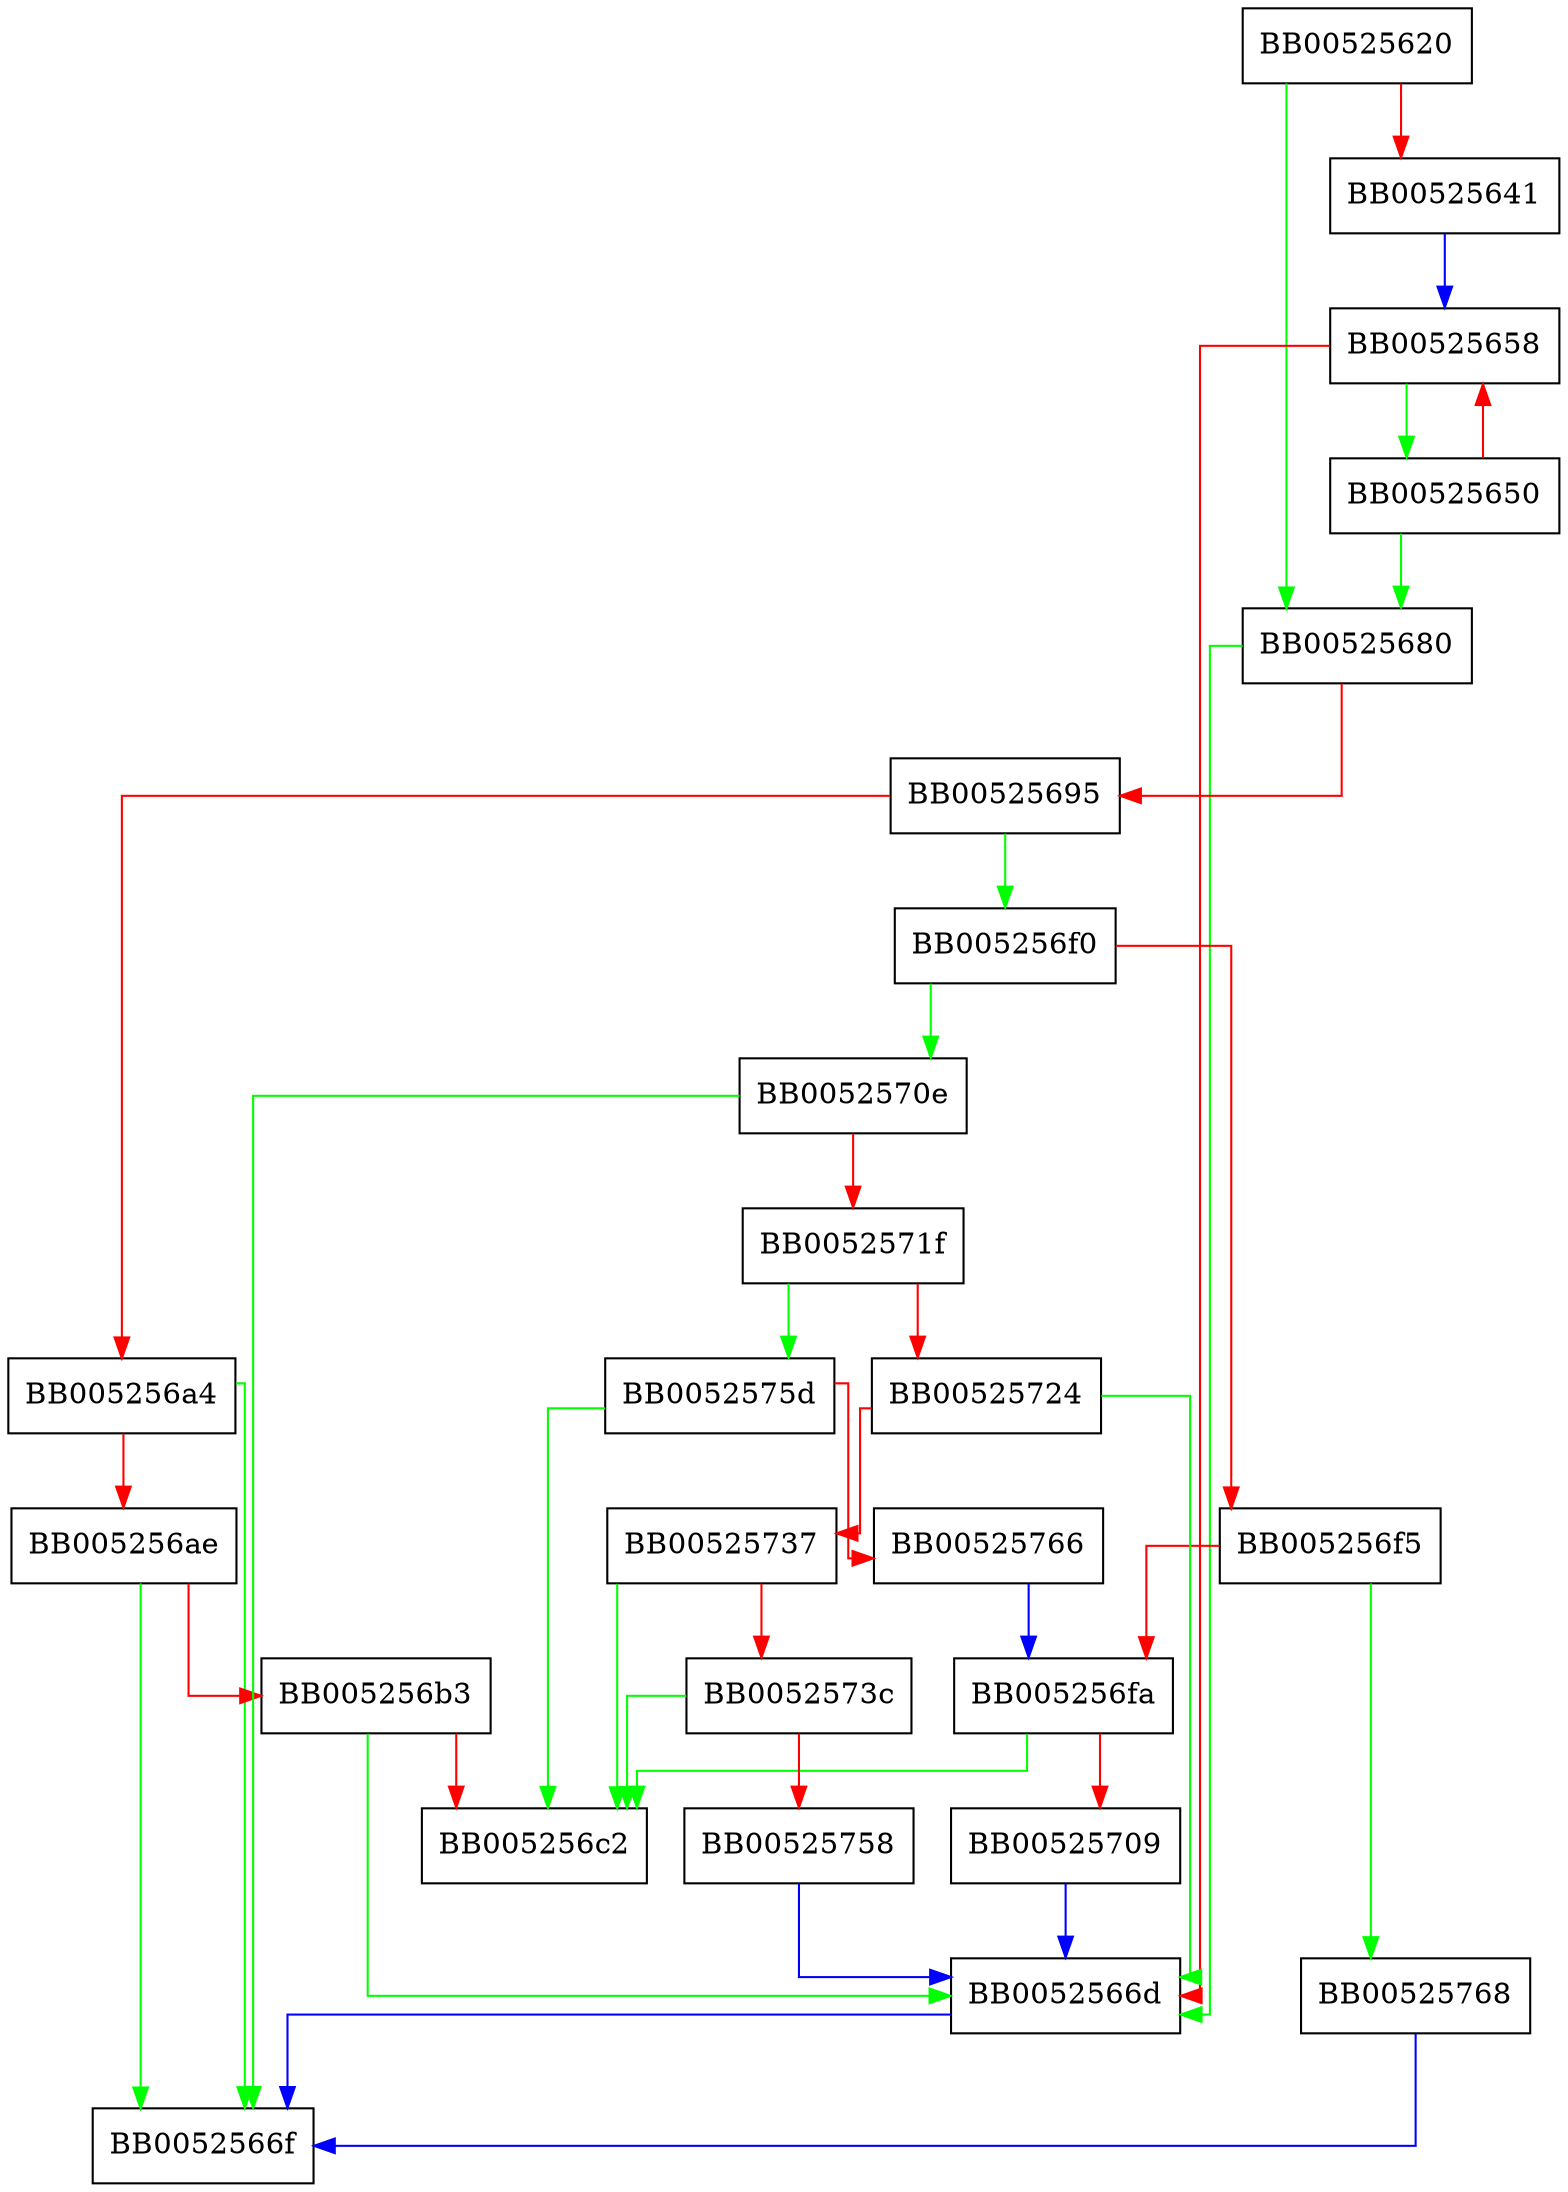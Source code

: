 digraph asn1_print_fsname {
  node [shape="box"];
  graph [splines=ortho];
  BB00525620 -> BB00525680 [color="green"];
  BB00525620 -> BB00525641 [color="red"];
  BB00525641 -> BB00525658 [color="blue"];
  BB00525650 -> BB00525680 [color="green"];
  BB00525650 -> BB00525658 [color="red"];
  BB00525658 -> BB00525650 [color="green"];
  BB00525658 -> BB0052566d [color="red"];
  BB0052566d -> BB0052566f [color="blue"];
  BB00525680 -> BB0052566d [color="green"];
  BB00525680 -> BB00525695 [color="red"];
  BB00525695 -> BB005256f0 [color="green"];
  BB00525695 -> BB005256a4 [color="red"];
  BB005256a4 -> BB0052566f [color="green"];
  BB005256a4 -> BB005256ae [color="red"];
  BB005256ae -> BB0052566f [color="green"];
  BB005256ae -> BB005256b3 [color="red"];
  BB005256b3 -> BB0052566d [color="green"];
  BB005256b3 -> BB005256c2 [color="red"];
  BB005256f0 -> BB0052570e [color="green"];
  BB005256f0 -> BB005256f5 [color="red"];
  BB005256f5 -> BB00525768 [color="green"];
  BB005256f5 -> BB005256fa [color="red"];
  BB005256fa -> BB005256c2 [color="green"];
  BB005256fa -> BB00525709 [color="red"];
  BB00525709 -> BB0052566d [color="blue"];
  BB0052570e -> BB0052566f [color="green"];
  BB0052570e -> BB0052571f [color="red"];
  BB0052571f -> BB0052575d [color="green"];
  BB0052571f -> BB00525724 [color="red"];
  BB00525724 -> BB0052566d [color="green"];
  BB00525724 -> BB00525737 [color="red"];
  BB00525737 -> BB005256c2 [color="green"];
  BB00525737 -> BB0052573c [color="red"];
  BB0052573c -> BB005256c2 [color="green"];
  BB0052573c -> BB00525758 [color="red"];
  BB00525758 -> BB0052566d [color="blue"];
  BB0052575d -> BB005256c2 [color="green"];
  BB0052575d -> BB00525766 [color="red"];
  BB00525766 -> BB005256fa [color="blue"];
  BB00525768 -> BB0052566f [color="blue"];
}